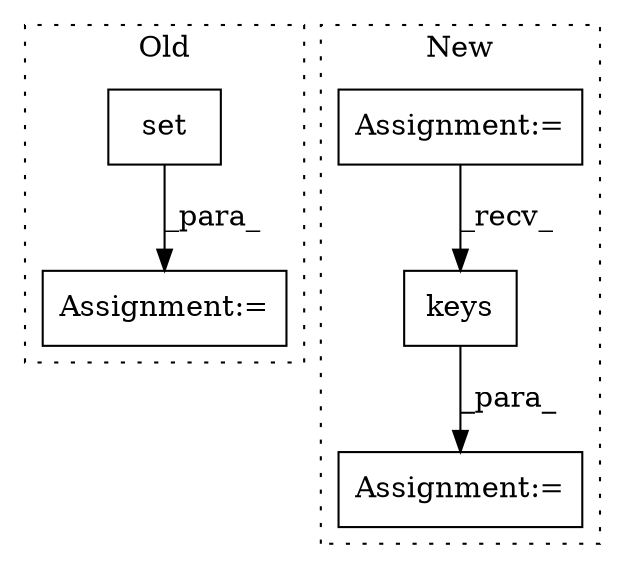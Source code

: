 digraph G {
subgraph cluster0 {
1 [label="set" a="32" s="7125,7166" l="4,1" shape="box"];
3 [label="Assignment:=" a="7" s="7213,7298" l="53,2" shape="box"];
label = "Old";
style="dotted";
}
subgraph cluster1 {
2 [label="keys" a="32" s="9429" l="6" shape="box"];
4 [label="Assignment:=" a="7" s="9383" l="1" shape="box"];
5 [label="Assignment:=" a="7" s="9190" l="17" shape="box"];
label = "New";
style="dotted";
}
1 -> 3 [label="_para_"];
2 -> 4 [label="_para_"];
5 -> 2 [label="_recv_"];
}